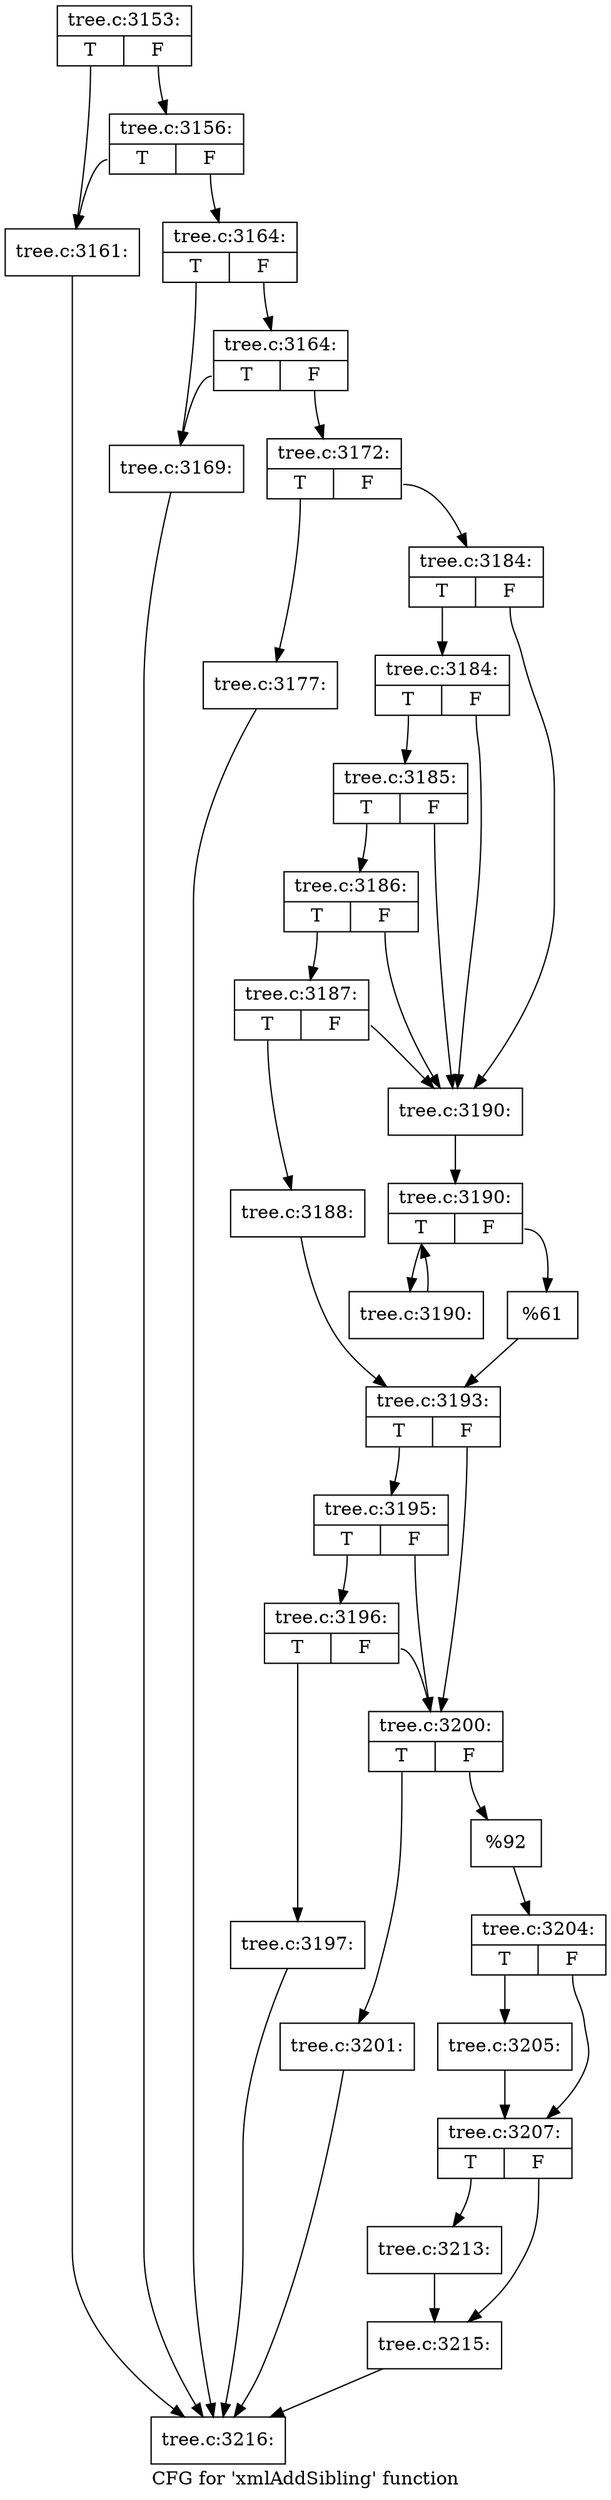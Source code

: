 digraph "CFG for 'xmlAddSibling' function" {
	label="CFG for 'xmlAddSibling' function";

	Node0x440fce0 [shape=record,label="{tree.c:3153:|{<s0>T|<s1>F}}"];
	Node0x440fce0:s0 -> Node0x4403160;
	Node0x440fce0:s1 -> Node0x4410880;
	Node0x4410880 [shape=record,label="{tree.c:3156:|{<s0>T|<s1>F}}"];
	Node0x4410880:s0 -> Node0x4403160;
	Node0x4410880:s1 -> Node0x4410830;
	Node0x4403160 [shape=record,label="{tree.c:3161:}"];
	Node0x4403160 -> Node0x440ff60;
	Node0x4410830 [shape=record,label="{tree.c:3164:|{<s0>T|<s1>F}}"];
	Node0x4410830:s0 -> Node0x4411140;
	Node0x4410830:s1 -> Node0x44111e0;
	Node0x44111e0 [shape=record,label="{tree.c:3164:|{<s0>T|<s1>F}}"];
	Node0x44111e0:s0 -> Node0x4411140;
	Node0x44111e0:s1 -> Node0x4411190;
	Node0x4411140 [shape=record,label="{tree.c:3169:}"];
	Node0x4411140 -> Node0x440ff60;
	Node0x4411190 [shape=record,label="{tree.c:3172:|{<s0>T|<s1>F}}"];
	Node0x4411190:s0 -> Node0x4411aa0;
	Node0x4411190:s1 -> Node0x4411af0;
	Node0x4411aa0 [shape=record,label="{tree.c:3177:}"];
	Node0x4411aa0 -> Node0x440ff60;
	Node0x4411af0 [shape=record,label="{tree.c:3184:|{<s0>T|<s1>F}}"];
	Node0x4411af0:s0 -> Node0x44122f0;
	Node0x4411af0:s1 -> Node0x4412120;
	Node0x44122f0 [shape=record,label="{tree.c:3184:|{<s0>T|<s1>F}}"];
	Node0x44122f0:s0 -> Node0x4412270;
	Node0x44122f0:s1 -> Node0x4412120;
	Node0x4412270 [shape=record,label="{tree.c:3185:|{<s0>T|<s1>F}}"];
	Node0x4412270:s0 -> Node0x44121f0;
	Node0x4412270:s1 -> Node0x4412120;
	Node0x44121f0 [shape=record,label="{tree.c:3186:|{<s0>T|<s1>F}}"];
	Node0x44121f0:s0 -> Node0x4412170;
	Node0x44121f0:s1 -> Node0x4412120;
	Node0x4412170 [shape=record,label="{tree.c:3187:|{<s0>T|<s1>F}}"];
	Node0x4412170:s0 -> Node0x4412080;
	Node0x4412170:s1 -> Node0x4412120;
	Node0x4412080 [shape=record,label="{tree.c:3188:}"];
	Node0x4412080 -> Node0x44120d0;
	Node0x4412120 [shape=record,label="{tree.c:3190:}"];
	Node0x4412120 -> Node0x4413dc0;
	Node0x4413dc0 [shape=record,label="{tree.c:3190:|{<s0>T|<s1>F}}"];
	Node0x4413dc0:s0 -> Node0x44142e0;
	Node0x4413dc0:s1 -> Node0x4413fe0;
	Node0x44142e0 [shape=record,label="{tree.c:3190:}"];
	Node0x44142e0 -> Node0x4413dc0;
	Node0x4413fe0 [shape=record,label="{%61}"];
	Node0x4413fe0 -> Node0x44120d0;
	Node0x44120d0 [shape=record,label="{tree.c:3193:|{<s0>T|<s1>F}}"];
	Node0x44120d0:s0 -> Node0x4414a00;
	Node0x44120d0:s1 -> Node0x4414930;
	Node0x4414a00 [shape=record,label="{tree.c:3195:|{<s0>T|<s1>F}}"];
	Node0x4414a00:s0 -> Node0x4414980;
	Node0x4414a00:s1 -> Node0x4414930;
	Node0x4414980 [shape=record,label="{tree.c:3196:|{<s0>T|<s1>F}}"];
	Node0x4414980:s0 -> Node0x4414890;
	Node0x4414980:s1 -> Node0x4414930;
	Node0x4414890 [shape=record,label="{tree.c:3197:}"];
	Node0x4414890 -> Node0x440ff60;
	Node0x4414930 [shape=record,label="{tree.c:3200:|{<s0>T|<s1>F}}"];
	Node0x4414930:s0 -> Node0x4415d50;
	Node0x4414930:s1 -> Node0x4415da0;
	Node0x4415d50 [shape=record,label="{tree.c:3201:}"];
	Node0x4415d50 -> Node0x440ff60;
	Node0x4415da0 [shape=record,label="{%92}"];
	Node0x4415da0 -> Node0x44148e0;
	Node0x44148e0 [shape=record,label="{tree.c:3204:|{<s0>T|<s1>F}}"];
	Node0x44148e0:s0 -> Node0x4416730;
	Node0x44148e0:s1 -> Node0x4416780;
	Node0x4416730 [shape=record,label="{tree.c:3205:}"];
	Node0x4416730 -> Node0x4416780;
	Node0x4416780 [shape=record,label="{tree.c:3207:|{<s0>T|<s1>F}}"];
	Node0x4416780:s0 -> Node0x4417e70;
	Node0x4416780:s1 -> Node0x4417ec0;
	Node0x4417e70 [shape=record,label="{tree.c:3213:}"];
	Node0x4417e70 -> Node0x4417ec0;
	Node0x4417ec0 [shape=record,label="{tree.c:3215:}"];
	Node0x4417ec0 -> Node0x440ff60;
	Node0x440ff60 [shape=record,label="{tree.c:3216:}"];
}
